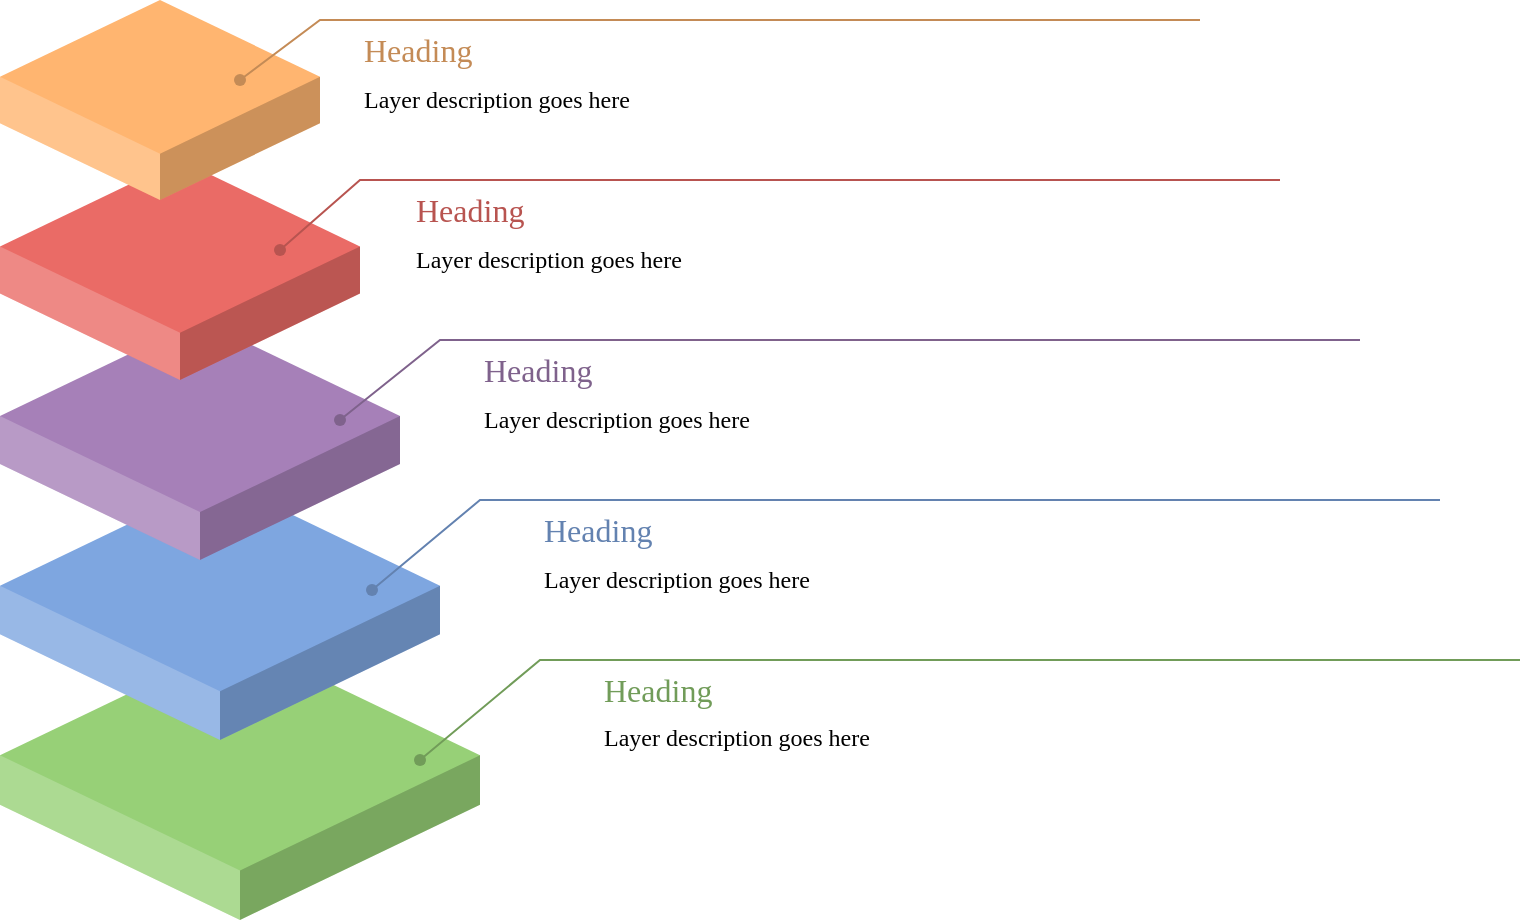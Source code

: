 <mxfile version="20.0.1" type="device"><diagram id="5qNMg-CWW7gJeC52Xjr1" name="Page-1"><mxGraphModel dx="1124" dy="638" grid="0" gridSize="10" guides="1" tooltips="1" connect="1" arrows="1" fold="1" page="1" pageScale="1" pageWidth="1169" pageHeight="827" math="0" shadow="0"><root><mxCell id="0"/><mxCell id="1" parent="0"/><mxCell id="74Ja1isYXM9k_7vvSX5o-37" value="" style="group" vertex="1" connectable="0" parent="1"><mxGeometry x="77" y="450" width="730" height="140" as="geometry"/></mxCell><mxCell id="74Ja1isYXM9k_7vvSX5o-1" value="" style="verticalLabelPosition=bottom;verticalAlign=top;html=1;shape=mxgraph.infographic.shadedCube;isoAngle=15;fillColor=#97D077;strokeColor=none;rounded=0;shadow=0;glass=1;sketch=0;fontFamily=Verdana;fontSize=19;fontColor=#719C59;" vertex="1" parent="74Ja1isYXM9k_7vvSX5o-37"><mxGeometry width="240" height="140" as="geometry"/></mxCell><mxCell id="74Ja1isYXM9k_7vvSX5o-12" style="edgeStyle=none;rounded=0;orthogonalLoop=1;jettySize=auto;html=1;fontFamily=Verdana;fontSize=19;fontColor=#719C59;endArrow=none;endFill=0;strokeColor=#719C59;align=left;" edge="1" parent="74Ja1isYXM9k_7vvSX5o-37" source="74Ja1isYXM9k_7vvSX5o-13"><mxGeometry relative="1" as="geometry"><mxPoint x="760" y="10" as="targetPoint"/><Array as="points"><mxPoint x="270" y="10"/></Array></mxGeometry></mxCell><mxCell id="74Ja1isYXM9k_7vvSX5o-13" value="" style="shape=waypoint;sketch=0;fillStyle=solid;size=6;pointerEvents=1;points=[];fillColor=none;resizable=0;rotatable=0;perimeter=centerPerimeter;snapToPoint=1;rounded=0;shadow=0;glass=1;fontFamily=Verdana;fontSize=19;fontColor=#719C59;strokeColor=#719C59;align=left;" vertex="1" parent="74Ja1isYXM9k_7vvSX5o-37"><mxGeometry x="190" y="40" width="40" height="40" as="geometry"/></mxCell><mxCell id="74Ja1isYXM9k_7vvSX5o-16" value="" style="group" vertex="1" connectable="0" parent="74Ja1isYXM9k_7vvSX5o-37"><mxGeometry x="300" y="10" width="430" height="54" as="geometry"/></mxCell><mxCell id="74Ja1isYXM9k_7vvSX5o-17" value="Heading" style="text;html=1;strokeColor=none;fillColor=none;align=left;verticalAlign=middle;whiteSpace=wrap;rounded=0;fontSize=16;fontFamily=Verdana;fontColor=#719C59;" vertex="1" parent="74Ja1isYXM9k_7vvSX5o-16"><mxGeometry width="70" height="30" as="geometry"/></mxCell><mxCell id="74Ja1isYXM9k_7vvSX5o-18" value="Layer description goes here" style="text;html=1;strokeColor=none;fillColor=none;align=left;verticalAlign=middle;whiteSpace=wrap;rounded=0;fontFamily=Verdana;fontSize=12;" vertex="1" parent="74Ja1isYXM9k_7vvSX5o-16"><mxGeometry y="24" width="430" height="30" as="geometry"/></mxCell><mxCell id="74Ja1isYXM9k_7vvSX5o-36" value="" style="group" vertex="1" connectable="0" parent="1"><mxGeometry x="77" y="370" width="700" height="130" as="geometry"/></mxCell><mxCell id="74Ja1isYXM9k_7vvSX5o-2" value="" style="verticalLabelPosition=bottom;verticalAlign=top;html=1;shape=mxgraph.infographic.shadedCube;isoAngle=15;fillColor=#7EA6E0;strokeColor=none;rounded=0;shadow=0;glass=1;sketch=0;fontFamily=Verdana;fontSize=19;fontColor=#719C59;" vertex="1" parent="74Ja1isYXM9k_7vvSX5o-36"><mxGeometry width="220" height="130" as="geometry"/></mxCell><mxCell id="74Ja1isYXM9k_7vvSX5o-10" style="edgeStyle=none;rounded=0;orthogonalLoop=1;jettySize=auto;html=1;fontFamily=Verdana;fontSize=19;fontColor=#719C59;endArrow=none;endFill=0;strokeColor=#6382B0;align=left;" edge="1" parent="74Ja1isYXM9k_7vvSX5o-36" source="74Ja1isYXM9k_7vvSX5o-11"><mxGeometry relative="1" as="geometry"><mxPoint x="720" y="10" as="targetPoint"/><Array as="points"><mxPoint x="240" y="10"/></Array></mxGeometry></mxCell><mxCell id="74Ja1isYXM9k_7vvSX5o-11" value="" style="shape=waypoint;sketch=0;fillStyle=solid;size=6;pointerEvents=1;points=[];fillColor=none;resizable=0;rotatable=0;perimeter=centerPerimeter;snapToPoint=1;rounded=0;shadow=0;glass=1;fontFamily=Verdana;fontSize=19;fontColor=#719C59;strokeColor=#6382B0;align=left;" vertex="1" parent="74Ja1isYXM9k_7vvSX5o-36"><mxGeometry x="166" y="35" width="40" height="40" as="geometry"/></mxCell><mxCell id="74Ja1isYXM9k_7vvSX5o-19" value="" style="group" vertex="1" connectable="0" parent="74Ja1isYXM9k_7vvSX5o-36"><mxGeometry x="270" y="10" width="430" height="55" as="geometry"/></mxCell><mxCell id="74Ja1isYXM9k_7vvSX5o-20" value="Heading" style="text;html=1;strokeColor=none;fillColor=none;align=left;verticalAlign=middle;whiteSpace=wrap;rounded=0;fontSize=16;fontFamily=Verdana;fontColor=#6382B0;" vertex="1" parent="74Ja1isYXM9k_7vvSX5o-19"><mxGeometry width="70" height="30" as="geometry"/></mxCell><mxCell id="74Ja1isYXM9k_7vvSX5o-21" value="Layer description goes here" style="text;html=1;strokeColor=none;fillColor=none;align=left;verticalAlign=middle;whiteSpace=wrap;rounded=0;fontFamily=Verdana;fontSize=12;" vertex="1" parent="74Ja1isYXM9k_7vvSX5o-19"><mxGeometry y="25" width="430" height="30" as="geometry"/></mxCell><mxCell id="74Ja1isYXM9k_7vvSX5o-35" value="" style="group" vertex="1" connectable="0" parent="1"><mxGeometry x="77" y="290" width="670" height="120" as="geometry"/></mxCell><mxCell id="74Ja1isYXM9k_7vvSX5o-3" value="" style="verticalLabelPosition=bottom;verticalAlign=top;html=1;shape=mxgraph.infographic.shadedCube;isoAngle=15;fillColor=#A680B8;strokeColor=none;rounded=0;shadow=0;glass=1;sketch=0;fontFamily=Verdana;fontSize=19;fontColor=#719C59;" vertex="1" parent="74Ja1isYXM9k_7vvSX5o-35"><mxGeometry width="200" height="120" as="geometry"/></mxCell><mxCell id="74Ja1isYXM9k_7vvSX5o-8" style="rounded=0;orthogonalLoop=1;jettySize=auto;html=1;fontFamily=Verdana;fontSize=19;fontColor=#719C59;endArrow=none;endFill=0;strokeColor=#7F628C;align=left;" edge="1" parent="74Ja1isYXM9k_7vvSX5o-35" source="74Ja1isYXM9k_7vvSX5o-9"><mxGeometry relative="1" as="geometry"><mxPoint x="680" y="10" as="targetPoint"/><Array as="points"><mxPoint x="220" y="10"/></Array></mxGeometry></mxCell><mxCell id="74Ja1isYXM9k_7vvSX5o-9" value="" style="shape=waypoint;sketch=0;fillStyle=solid;size=6;pointerEvents=1;points=[];fillColor=none;resizable=0;rotatable=0;perimeter=centerPerimeter;snapToPoint=1;rounded=0;shadow=0;glass=1;fontFamily=Verdana;fontSize=19;fontColor=#719C59;strokeColor=#7F628C;align=left;" vertex="1" parent="74Ja1isYXM9k_7vvSX5o-35"><mxGeometry x="150" y="30" width="40" height="40" as="geometry"/></mxCell><mxCell id="74Ja1isYXM9k_7vvSX5o-22" value="" style="group" vertex="1" connectable="0" parent="74Ja1isYXM9k_7vvSX5o-35"><mxGeometry x="240" y="10" width="430" height="55" as="geometry"/></mxCell><mxCell id="74Ja1isYXM9k_7vvSX5o-23" value="Heading" style="text;html=1;strokeColor=none;fillColor=none;align=left;verticalAlign=middle;whiteSpace=wrap;rounded=0;fontSize=16;fontFamily=Verdana;fontColor=#7F628C;" vertex="1" parent="74Ja1isYXM9k_7vvSX5o-22"><mxGeometry width="70" height="30" as="geometry"/></mxCell><mxCell id="74Ja1isYXM9k_7vvSX5o-24" value="Layer description goes here" style="text;html=1;strokeColor=none;fillColor=none;align=left;verticalAlign=middle;whiteSpace=wrap;rounded=0;fontFamily=Verdana;fontSize=12;" vertex="1" parent="74Ja1isYXM9k_7vvSX5o-22"><mxGeometry y="25" width="430" height="30" as="geometry"/></mxCell><mxCell id="74Ja1isYXM9k_7vvSX5o-34" value="" style="group" vertex="1" connectable="0" parent="1"><mxGeometry x="77" y="210" width="636" height="110" as="geometry"/></mxCell><mxCell id="74Ja1isYXM9k_7vvSX5o-4" value="" style="verticalLabelPosition=bottom;verticalAlign=top;html=1;shape=mxgraph.infographic.shadedCube;isoAngle=15;fillColor=#EA6B66;strokeColor=none;rounded=0;shadow=0;glass=1;sketch=0;fontFamily=Verdana;fontSize=19;fontColor=#719C59;" vertex="1" parent="74Ja1isYXM9k_7vvSX5o-34"><mxGeometry width="180" height="110" as="geometry"/></mxCell><mxCell id="74Ja1isYXM9k_7vvSX5o-33" value="" style="group" vertex="1" connectable="0" parent="74Ja1isYXM9k_7vvSX5o-34"><mxGeometry x="120" y="10" width="516" height="55" as="geometry"/></mxCell><mxCell id="74Ja1isYXM9k_7vvSX5o-7" value="" style="shape=waypoint;sketch=0;fillStyle=solid;size=6;pointerEvents=1;points=[];fillColor=none;resizable=0;rotatable=0;perimeter=centerPerimeter;snapToPoint=1;rounded=0;shadow=0;glass=1;fontFamily=Verdana;fontSize=19;fontColor=#719C59;strokeColor=#B85450;align=left;" vertex="1" parent="74Ja1isYXM9k_7vvSX5o-33"><mxGeometry y="15" width="40" height="40" as="geometry"/></mxCell><mxCell id="74Ja1isYXM9k_7vvSX5o-15" value="" style="endArrow=none;html=1;rounded=0;fontFamily=Verdana;fontSize=19;fontColor=#719C59;fillColor=none;strokeColor=#B85450;sketch=0;fillStyle=solid;shadow=0;glass=1;align=left;" edge="1" parent="74Ja1isYXM9k_7vvSX5o-33" source="74Ja1isYXM9k_7vvSX5o-7"><mxGeometry width="50" height="50" relative="1" as="geometry"><mxPoint x="10" y="-40" as="sourcePoint"/><mxPoint x="520" as="targetPoint"/><Array as="points"><mxPoint x="60"/></Array></mxGeometry></mxCell><mxCell id="74Ja1isYXM9k_7vvSX5o-25" value="" style="group" vertex="1" connectable="0" parent="74Ja1isYXM9k_7vvSX5o-33"><mxGeometry x="86" width="430" height="55" as="geometry"/></mxCell><mxCell id="74Ja1isYXM9k_7vvSX5o-26" value="" style="group" vertex="1" connectable="0" parent="74Ja1isYXM9k_7vvSX5o-25"><mxGeometry width="430" height="55" as="geometry"/></mxCell><mxCell id="74Ja1isYXM9k_7vvSX5o-27" value="Heading" style="text;html=1;strokeColor=none;fillColor=none;align=left;verticalAlign=middle;whiteSpace=wrap;rounded=0;fontSize=16;fontFamily=Verdana;fontColor=#B85450;" vertex="1" parent="74Ja1isYXM9k_7vvSX5o-26"><mxGeometry width="70" height="30" as="geometry"/></mxCell><mxCell id="74Ja1isYXM9k_7vvSX5o-28" value="Layer description goes here" style="text;html=1;strokeColor=none;fillColor=none;align=left;verticalAlign=middle;whiteSpace=wrap;rounded=0;fontFamily=Verdana;fontSize=12;" vertex="1" parent="74Ja1isYXM9k_7vvSX5o-26"><mxGeometry y="25" width="430" height="30" as="geometry"/></mxCell><mxCell id="74Ja1isYXM9k_7vvSX5o-32" value="" style="group" vertex="1" connectable="0" parent="1"><mxGeometry x="77" y="130" width="610" height="100" as="geometry"/></mxCell><mxCell id="74Ja1isYXM9k_7vvSX5o-5" value="" style="verticalLabelPosition=bottom;verticalAlign=top;html=1;shape=mxgraph.infographic.shadedCube;isoAngle=15;fillColor=#FFB570;strokeColor=none;rounded=0;shadow=0;glass=1;sketch=0;fontFamily=Verdana;fontSize=19;fontColor=#719C59;" vertex="1" parent="74Ja1isYXM9k_7vvSX5o-32"><mxGeometry width="160" height="100" as="geometry"/></mxCell><mxCell id="74Ja1isYXM9k_7vvSX5o-6" value="" style="shape=waypoint;sketch=0;fillStyle=solid;size=6;pointerEvents=1;points=[];fillColor=none;resizable=0;rotatable=0;perimeter=centerPerimeter;snapToPoint=1;rounded=0;shadow=0;glass=1;fontFamily=Verdana;fontSize=19;fontColor=#719C59;strokeColor=#C48B56;align=left;" vertex="1" parent="74Ja1isYXM9k_7vvSX5o-32"><mxGeometry x="100" y="20" width="40" height="40" as="geometry"/></mxCell><mxCell id="74Ja1isYXM9k_7vvSX5o-14" value="" style="endArrow=none;html=1;rounded=0;fontFamily=Verdana;fontSize=19;fontColor=#719C59;fillColor=none;strokeColor=#C48B56;sketch=0;fillStyle=solid;shadow=0;glass=1;align=left;" edge="1" parent="74Ja1isYXM9k_7vvSX5o-32" source="74Ja1isYXM9k_7vvSX5o-6"><mxGeometry width="50" height="50" relative="1" as="geometry"><mxPoint x="360" y="220" as="sourcePoint"/><mxPoint x="600" y="10" as="targetPoint"/><Array as="points"><mxPoint x="160" y="10"/></Array></mxGeometry></mxCell><mxCell id="74Ja1isYXM9k_7vvSX5o-29" value="" style="group" vertex="1" connectable="0" parent="74Ja1isYXM9k_7vvSX5o-32"><mxGeometry x="180" y="10" width="430" height="55" as="geometry"/></mxCell><mxCell id="74Ja1isYXM9k_7vvSX5o-30" value="Heading" style="text;html=1;strokeColor=none;fillColor=none;align=left;verticalAlign=middle;whiteSpace=wrap;rounded=0;fontSize=16;fontFamily=Verdana;fontColor=#C48B56;" vertex="1" parent="74Ja1isYXM9k_7vvSX5o-29"><mxGeometry width="70" height="30" as="geometry"/></mxCell><mxCell id="74Ja1isYXM9k_7vvSX5o-31" value="Layer description goes here" style="text;html=1;strokeColor=none;fillColor=none;align=left;verticalAlign=middle;whiteSpace=wrap;rounded=0;fontFamily=Verdana;fontSize=12;" vertex="1" parent="74Ja1isYXM9k_7vvSX5o-29"><mxGeometry y="25" width="430" height="30" as="geometry"/></mxCell></root></mxGraphModel></diagram></mxfile>